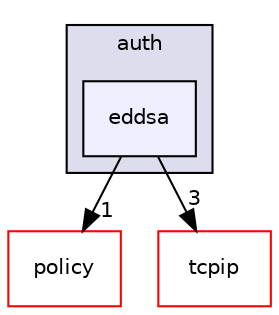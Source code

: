 digraph "auth/eddsa" {
  compound=true
  node [ fontsize="10", fontname="Helvetica"];
  edge [ labelfontsize="10", labelfontname="Helvetica"];
  subgraph clusterdir_00ae9869f82e985780277dc684d7236c {
    graph [ bgcolor="#ddddee", pencolor="black", label="auth" fontname="Helvetica", fontsize="10", URL="dir_00ae9869f82e985780277dc684d7236c.html"]
  dir_41d095b2afd88fda019ea4d1b9fd4845 [shape=box, label="eddsa", style="filled", fillcolor="#eeeeff", pencolor="black", URL="dir_41d095b2afd88fda019ea4d1b9fd4845.html"];
  }
  dir_eb07bcf3f6bbebad6f759869cfa1383b [shape=box label="policy" fillcolor="white" style="filled" color="red" URL="dir_eb07bcf3f6bbebad6f759869cfa1383b.html"];
  dir_aa6b617174339cd7b605f9fc0c8b2e9d [shape=box label="tcpip" fillcolor="white" style="filled" color="red" URL="dir_aa6b617174339cd7b605f9fc0c8b2e9d.html"];
  dir_41d095b2afd88fda019ea4d1b9fd4845->dir_eb07bcf3f6bbebad6f759869cfa1383b [headlabel="1", labeldistance=1.5 headhref="dir_000001_000007.html"];
  dir_41d095b2afd88fda019ea4d1b9fd4845->dir_aa6b617174339cd7b605f9fc0c8b2e9d [headlabel="3", labeldistance=1.5 headhref="dir_000001_000003.html"];
}
